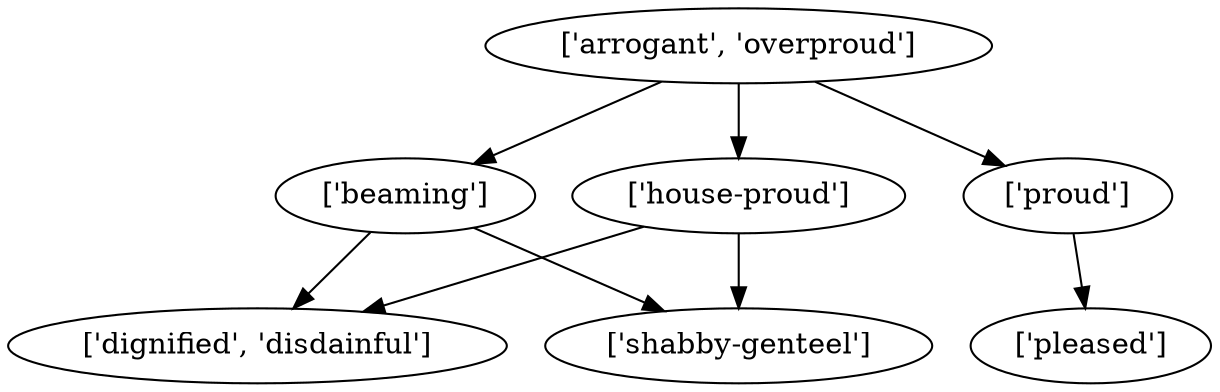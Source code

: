 strict digraph  {
	"['house-proud']" -> "['shabby-genteel']";
	"['house-proud']" -> "['dignified', 'disdainful']";
	"['beaming']" -> "['shabby-genteel']";
	"['beaming']" -> "['dignified', 'disdainful']";
	"['arrogant', 'overproud']" -> "['house-proud']";
	"['arrogant', 'overproud']" -> "['beaming']";
	"['arrogant', 'overproud']" -> "['proud']";
	"['proud']" -> "['pleased']";
}
